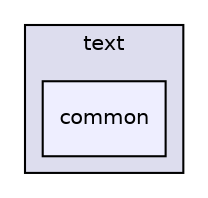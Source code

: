 digraph "/build/FastDeploy/fastdeploy/text/common" {
  compound=true
  node [ fontsize="10", fontname="Helvetica"];
  edge [ labelfontsize="10", labelfontname="Helvetica"];
  subgraph clusterdir_f2fa4ae92b2ea4d21d1ef517eced9e57 {
    graph [ bgcolor="#ddddee", pencolor="black", label="text" fontname="Helvetica", fontsize="10", URL="dir_f2fa4ae92b2ea4d21d1ef517eced9e57.html"]
  dir_2e7286422b0471b3673fdde7652c7b7f [shape=box, label="common", style="filled", fillcolor="#eeeeff", pencolor="black", URL="dir_2e7286422b0471b3673fdde7652c7b7f.html"];
  }
}
